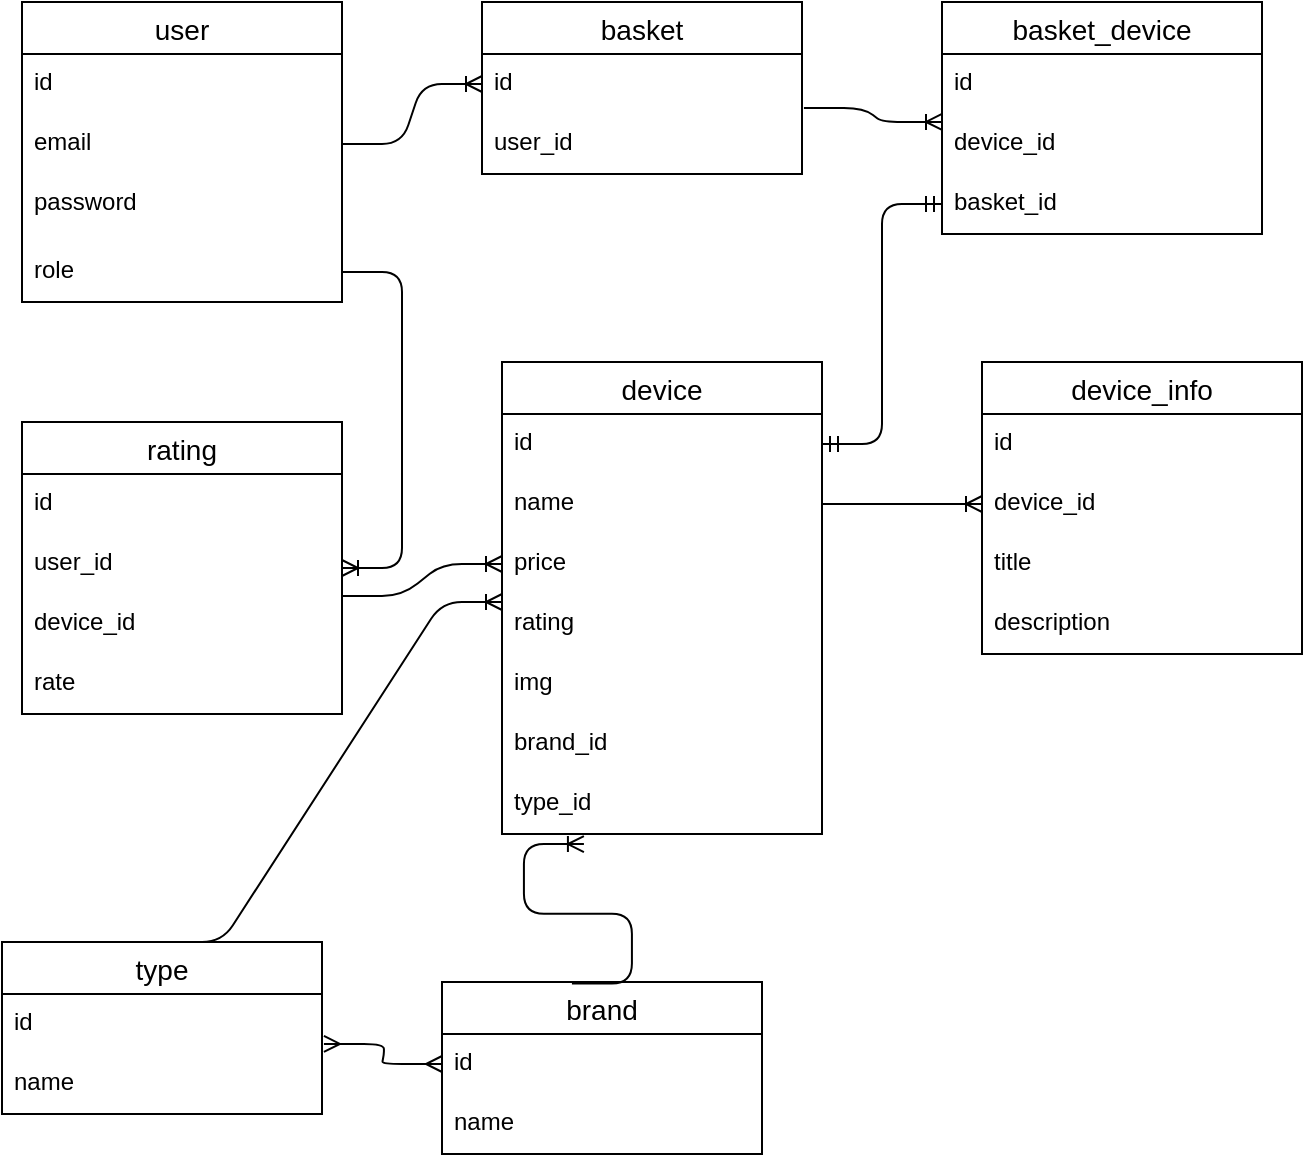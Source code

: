 <mxfile version="14.9.8" type="device"><diagram id="P1sbXZ22125NwqSA-UdI" name="Page-1"><mxGraphModel dx="700" dy="748" grid="1" gridSize="10" guides="1" tooltips="1" connect="1" arrows="1" fold="1" page="1" pageScale="1" pageWidth="827" pageHeight="1169" math="0" shadow="0"><root><mxCell id="0"/><mxCell id="1" parent="0"/><mxCell id="i49pS4ASvGrFU92-JNss-1" value="user" style="swimlane;fontStyle=0;childLayout=stackLayout;horizontal=1;startSize=26;horizontalStack=0;resizeParent=1;resizeParentMax=0;resizeLast=0;collapsible=1;marginBottom=0;align=center;fontSize=14;" vertex="1" parent="1"><mxGeometry x="40" y="330" width="160" height="150" as="geometry"><mxRectangle x="160" y="330" width="60" height="26" as="alternateBounds"/></mxGeometry></mxCell><mxCell id="i49pS4ASvGrFU92-JNss-2" value="id" style="text;strokeColor=none;fillColor=none;spacingLeft=4;spacingRight=4;overflow=hidden;rotatable=0;points=[[0,0.5],[1,0.5]];portConstraint=eastwest;fontSize=12;" vertex="1" parent="i49pS4ASvGrFU92-JNss-1"><mxGeometry y="26" width="160" height="30" as="geometry"/></mxCell><mxCell id="i49pS4ASvGrFU92-JNss-3" value="email" style="text;strokeColor=none;fillColor=none;spacingLeft=4;spacingRight=4;overflow=hidden;rotatable=0;points=[[0,0.5],[1,0.5]];portConstraint=eastwest;fontSize=12;" vertex="1" parent="i49pS4ASvGrFU92-JNss-1"><mxGeometry y="56" width="160" height="30" as="geometry"/></mxCell><mxCell id="i49pS4ASvGrFU92-JNss-4" value="password" style="text;strokeColor=none;fillColor=none;spacingLeft=4;spacingRight=4;overflow=hidden;rotatable=0;points=[[0,0.5],[1,0.5]];portConstraint=eastwest;fontSize=12;" vertex="1" parent="i49pS4ASvGrFU92-JNss-1"><mxGeometry y="86" width="160" height="34" as="geometry"/></mxCell><mxCell id="i49pS4ASvGrFU92-JNss-14" value="role" style="text;strokeColor=none;fillColor=none;spacingLeft=4;spacingRight=4;overflow=hidden;rotatable=0;points=[[0,0.5],[1,0.5]];portConstraint=eastwest;fontSize=12;" vertex="1" parent="i49pS4ASvGrFU92-JNss-1"><mxGeometry y="120" width="160" height="30" as="geometry"/></mxCell><mxCell id="i49pS4ASvGrFU92-JNss-16" value="basket" style="swimlane;fontStyle=0;childLayout=stackLayout;horizontal=1;startSize=26;horizontalStack=0;resizeParent=1;resizeParentMax=0;resizeLast=0;collapsible=1;marginBottom=0;align=center;fontSize=14;" vertex="1" parent="1"><mxGeometry x="270" y="330" width="160" height="86" as="geometry"><mxRectangle x="160" y="330" width="60" height="26" as="alternateBounds"/></mxGeometry></mxCell><mxCell id="i49pS4ASvGrFU92-JNss-17" value="id" style="text;strokeColor=none;fillColor=none;spacingLeft=4;spacingRight=4;overflow=hidden;rotatable=0;points=[[0,0.5],[1,0.5]];portConstraint=eastwest;fontSize=12;" vertex="1" parent="i49pS4ASvGrFU92-JNss-16"><mxGeometry y="26" width="160" height="30" as="geometry"/></mxCell><mxCell id="i49pS4ASvGrFU92-JNss-18" value="user_id" style="text;strokeColor=none;fillColor=none;spacingLeft=4;spacingRight=4;overflow=hidden;rotatable=0;points=[[0,0.5],[1,0.5]];portConstraint=eastwest;fontSize=12;" vertex="1" parent="i49pS4ASvGrFU92-JNss-16"><mxGeometry y="56" width="160" height="30" as="geometry"/></mxCell><mxCell id="i49pS4ASvGrFU92-JNss-24" value="device" style="swimlane;fontStyle=0;childLayout=stackLayout;horizontal=1;startSize=26;horizontalStack=0;resizeParent=1;resizeParentMax=0;resizeLast=0;collapsible=1;marginBottom=0;align=center;fontSize=14;" vertex="1" parent="1"><mxGeometry x="280" y="510" width="160" height="236" as="geometry"><mxRectangle x="160" y="330" width="60" height="26" as="alternateBounds"/></mxGeometry></mxCell><mxCell id="i49pS4ASvGrFU92-JNss-25" value="id" style="text;strokeColor=none;fillColor=none;spacingLeft=4;spacingRight=4;overflow=hidden;rotatable=0;points=[[0,0.5],[1,0.5]];portConstraint=eastwest;fontSize=12;" vertex="1" parent="i49pS4ASvGrFU92-JNss-24"><mxGeometry y="26" width="160" height="30" as="geometry"/></mxCell><mxCell id="i49pS4ASvGrFU92-JNss-30" value="name" style="text;strokeColor=none;fillColor=none;spacingLeft=4;spacingRight=4;overflow=hidden;rotatable=0;points=[[0,0.5],[1,0.5]];portConstraint=eastwest;fontSize=12;" vertex="1" parent="i49pS4ASvGrFU92-JNss-24"><mxGeometry y="56" width="160" height="30" as="geometry"/></mxCell><mxCell id="i49pS4ASvGrFU92-JNss-31" value="price" style="text;strokeColor=none;fillColor=none;spacingLeft=4;spacingRight=4;overflow=hidden;rotatable=0;points=[[0,0.5],[1,0.5]];portConstraint=eastwest;fontSize=12;" vertex="1" parent="i49pS4ASvGrFU92-JNss-24"><mxGeometry y="86" width="160" height="30" as="geometry"/></mxCell><mxCell id="i49pS4ASvGrFU92-JNss-32" value="rating" style="text;strokeColor=none;fillColor=none;spacingLeft=4;spacingRight=4;overflow=hidden;rotatable=0;points=[[0,0.5],[1,0.5]];portConstraint=eastwest;fontSize=12;" vertex="1" parent="i49pS4ASvGrFU92-JNss-24"><mxGeometry y="116" width="160" height="30" as="geometry"/></mxCell><mxCell id="i49pS4ASvGrFU92-JNss-33" value="img" style="text;strokeColor=none;fillColor=none;spacingLeft=4;spacingRight=4;overflow=hidden;rotatable=0;points=[[0,0.5],[1,0.5]];portConstraint=eastwest;fontSize=12;" vertex="1" parent="i49pS4ASvGrFU92-JNss-24"><mxGeometry y="146" width="160" height="30" as="geometry"/></mxCell><mxCell id="i49pS4ASvGrFU92-JNss-34" value="brand_id" style="text;strokeColor=none;fillColor=none;spacingLeft=4;spacingRight=4;overflow=hidden;rotatable=0;points=[[0,0.5],[1,0.5]];portConstraint=eastwest;fontSize=12;" vertex="1" parent="i49pS4ASvGrFU92-JNss-24"><mxGeometry y="176" width="160" height="30" as="geometry"/></mxCell><mxCell id="i49pS4ASvGrFU92-JNss-26" value="type_id" style="text;strokeColor=none;fillColor=none;spacingLeft=4;spacingRight=4;overflow=hidden;rotatable=0;points=[[0,0.5],[1,0.5]];portConstraint=eastwest;fontSize=12;" vertex="1" parent="i49pS4ASvGrFU92-JNss-24"><mxGeometry y="206" width="160" height="30" as="geometry"/></mxCell><mxCell id="i49pS4ASvGrFU92-JNss-35" value="type" style="swimlane;fontStyle=0;childLayout=stackLayout;horizontal=1;startSize=26;horizontalStack=0;resizeParent=1;resizeParentMax=0;resizeLast=0;collapsible=1;marginBottom=0;align=center;fontSize=14;" vertex="1" parent="1"><mxGeometry x="30" y="800" width="160" height="86" as="geometry"><mxRectangle x="160" y="330" width="60" height="26" as="alternateBounds"/></mxGeometry></mxCell><mxCell id="i49pS4ASvGrFU92-JNss-36" value="id" style="text;strokeColor=none;fillColor=none;spacingLeft=4;spacingRight=4;overflow=hidden;rotatable=0;points=[[0,0.5],[1,0.5]];portConstraint=eastwest;fontSize=12;" vertex="1" parent="i49pS4ASvGrFU92-JNss-35"><mxGeometry y="26" width="160" height="30" as="geometry"/></mxCell><mxCell id="i49pS4ASvGrFU92-JNss-41" value="name" style="text;strokeColor=none;fillColor=none;spacingLeft=4;spacingRight=4;overflow=hidden;rotatable=0;points=[[0,0.5],[1,0.5]];portConstraint=eastwest;fontSize=12;" vertex="1" parent="i49pS4ASvGrFU92-JNss-35"><mxGeometry y="56" width="160" height="30" as="geometry"/></mxCell><mxCell id="i49pS4ASvGrFU92-JNss-42" value="brand" style="swimlane;fontStyle=0;childLayout=stackLayout;horizontal=1;startSize=26;horizontalStack=0;resizeParent=1;resizeParentMax=0;resizeLast=0;collapsible=1;marginBottom=0;align=center;fontSize=14;" vertex="1" parent="1"><mxGeometry x="250" y="820" width="160" height="86" as="geometry"><mxRectangle x="160" y="330" width="60" height="26" as="alternateBounds"/></mxGeometry></mxCell><mxCell id="i49pS4ASvGrFU92-JNss-43" value="id" style="text;strokeColor=none;fillColor=none;spacingLeft=4;spacingRight=4;overflow=hidden;rotatable=0;points=[[0,0.5],[1,0.5]];portConstraint=eastwest;fontSize=12;" vertex="1" parent="i49pS4ASvGrFU92-JNss-42"><mxGeometry y="26" width="160" height="30" as="geometry"/></mxCell><mxCell id="i49pS4ASvGrFU92-JNss-44" value="name" style="text;strokeColor=none;fillColor=none;spacingLeft=4;spacingRight=4;overflow=hidden;rotatable=0;points=[[0,0.5],[1,0.5]];portConstraint=eastwest;fontSize=12;" vertex="1" parent="i49pS4ASvGrFU92-JNss-42"><mxGeometry y="56" width="160" height="30" as="geometry"/></mxCell><mxCell id="i49pS4ASvGrFU92-JNss-46" value="" style="edgeStyle=entityRelationEdgeStyle;fontSize=12;html=1;endArrow=ERoneToMany;exitX=1;exitY=0.5;exitDx=0;exitDy=0;entryX=0;entryY=0.5;entryDx=0;entryDy=0;" edge="1" parent="1" source="i49pS4ASvGrFU92-JNss-3" target="i49pS4ASvGrFU92-JNss-17"><mxGeometry width="100" height="100" relative="1" as="geometry"><mxPoint x="220" y="460" as="sourcePoint"/><mxPoint x="320" y="360" as="targetPoint"/></mxGeometry></mxCell><mxCell id="i49pS4ASvGrFU92-JNss-47" value="" style="edgeStyle=entityRelationEdgeStyle;fontSize=12;html=1;endArrow=ERoneToMany;exitX=0.5;exitY=0;exitDx=0;exitDy=0;" edge="1" parent="1" source="i49pS4ASvGrFU92-JNss-35"><mxGeometry width="100" height="100" relative="1" as="geometry"><mxPoint x="180" y="730" as="sourcePoint"/><mxPoint x="280" y="630" as="targetPoint"/></mxGeometry></mxCell><mxCell id="i49pS4ASvGrFU92-JNss-48" value="" style="edgeStyle=entityRelationEdgeStyle;fontSize=12;html=1;endArrow=ERoneToMany;exitX=0.406;exitY=0.009;exitDx=0;exitDy=0;exitPerimeter=0;entryX=0.256;entryY=1.167;entryDx=0;entryDy=0;entryPerimeter=0;" edge="1" parent="1" source="i49pS4ASvGrFU92-JNss-42" target="i49pS4ASvGrFU92-JNss-26"><mxGeometry width="100" height="100" relative="1" as="geometry"><mxPoint x="220" y="760" as="sourcePoint"/><mxPoint x="320" y="660" as="targetPoint"/></mxGeometry></mxCell><mxCell id="i49pS4ASvGrFU92-JNss-50" value="" style="edgeStyle=entityRelationEdgeStyle;fontSize=12;html=1;endArrow=ERmany;startArrow=ERmany;exitX=1.006;exitY=-0.167;exitDx=0;exitDy=0;exitPerimeter=0;entryX=0;entryY=0.5;entryDx=0;entryDy=0;" edge="1" parent="1" source="i49pS4ASvGrFU92-JNss-41" target="i49pS4ASvGrFU92-JNss-43"><mxGeometry width="100" height="100" relative="1" as="geometry"><mxPoint x="180" y="930" as="sourcePoint"/><mxPoint x="280" y="830" as="targetPoint"/></mxGeometry></mxCell><mxCell id="i49pS4ASvGrFU92-JNss-51" value="device_info" style="swimlane;fontStyle=0;childLayout=stackLayout;horizontal=1;startSize=26;horizontalStack=0;resizeParent=1;resizeParentMax=0;resizeLast=0;collapsible=1;marginBottom=0;align=center;fontSize=14;" vertex="1" parent="1"><mxGeometry x="520" y="510" width="160" height="146" as="geometry"/></mxCell><mxCell id="i49pS4ASvGrFU92-JNss-52" value="id" style="text;strokeColor=none;fillColor=none;spacingLeft=4;spacingRight=4;overflow=hidden;rotatable=0;points=[[0,0.5],[1,0.5]];portConstraint=eastwest;fontSize=12;" vertex="1" parent="i49pS4ASvGrFU92-JNss-51"><mxGeometry y="26" width="160" height="30" as="geometry"/></mxCell><mxCell id="i49pS4ASvGrFU92-JNss-53" value="device_id" style="text;strokeColor=none;fillColor=none;spacingLeft=4;spacingRight=4;overflow=hidden;rotatable=0;points=[[0,0.5],[1,0.5]];portConstraint=eastwest;fontSize=12;" vertex="1" parent="i49pS4ASvGrFU92-JNss-51"><mxGeometry y="56" width="160" height="30" as="geometry"/></mxCell><mxCell id="i49pS4ASvGrFU92-JNss-60" value="title" style="text;strokeColor=none;fillColor=none;spacingLeft=4;spacingRight=4;overflow=hidden;rotatable=0;points=[[0,0.5],[1,0.5]];portConstraint=eastwest;fontSize=12;" vertex="1" parent="i49pS4ASvGrFU92-JNss-51"><mxGeometry y="86" width="160" height="30" as="geometry"/></mxCell><mxCell id="i49pS4ASvGrFU92-JNss-54" value="description" style="text;strokeColor=none;fillColor=none;spacingLeft=4;spacingRight=4;overflow=hidden;rotatable=0;points=[[0,0.5],[1,0.5]];portConstraint=eastwest;fontSize=12;" vertex="1" parent="i49pS4ASvGrFU92-JNss-51"><mxGeometry y="116" width="160" height="30" as="geometry"/></mxCell><mxCell id="i49pS4ASvGrFU92-JNss-55" value="" style="edgeStyle=entityRelationEdgeStyle;fontSize=12;html=1;endArrow=ERoneToMany;exitX=1;exitY=0.5;exitDx=0;exitDy=0;entryX=0;entryY=0.5;entryDx=0;entryDy=0;" edge="1" parent="1" source="i49pS4ASvGrFU92-JNss-30" target="i49pS4ASvGrFU92-JNss-53"><mxGeometry width="100" height="100" relative="1" as="geometry"><mxPoint x="450" y="560" as="sourcePoint"/><mxPoint x="550" y="460" as="targetPoint"/></mxGeometry></mxCell><mxCell id="i49pS4ASvGrFU92-JNss-61" value="basket_device" style="swimlane;fontStyle=0;childLayout=stackLayout;horizontal=1;startSize=26;horizontalStack=0;resizeParent=1;resizeParentMax=0;resizeLast=0;collapsible=1;marginBottom=0;align=center;fontSize=14;" vertex="1" parent="1"><mxGeometry x="500" y="330" width="160" height="116" as="geometry"/></mxCell><mxCell id="i49pS4ASvGrFU92-JNss-62" value="id" style="text;strokeColor=none;fillColor=none;spacingLeft=4;spacingRight=4;overflow=hidden;rotatable=0;points=[[0,0.5],[1,0.5]];portConstraint=eastwest;fontSize=12;" vertex="1" parent="i49pS4ASvGrFU92-JNss-61"><mxGeometry y="26" width="160" height="30" as="geometry"/></mxCell><mxCell id="i49pS4ASvGrFU92-JNss-63" value="device_id" style="text;strokeColor=none;fillColor=none;spacingLeft=4;spacingRight=4;overflow=hidden;rotatable=0;points=[[0,0.5],[1,0.5]];portConstraint=eastwest;fontSize=12;" vertex="1" parent="i49pS4ASvGrFU92-JNss-61"><mxGeometry y="56" width="160" height="30" as="geometry"/></mxCell><mxCell id="i49pS4ASvGrFU92-JNss-64" value="basket_id" style="text;strokeColor=none;fillColor=none;spacingLeft=4;spacingRight=4;overflow=hidden;rotatable=0;points=[[0,0.5],[1,0.5]];portConstraint=eastwest;fontSize=12;" vertex="1" parent="i49pS4ASvGrFU92-JNss-61"><mxGeometry y="86" width="160" height="30" as="geometry"/></mxCell><mxCell id="i49pS4ASvGrFU92-JNss-66" value="" style="edgeStyle=entityRelationEdgeStyle;fontSize=12;html=1;endArrow=ERoneToMany;exitX=1.006;exitY=-0.1;exitDx=0;exitDy=0;exitPerimeter=0;entryX=0;entryY=0.133;entryDx=0;entryDy=0;entryPerimeter=0;" edge="1" parent="1" source="i49pS4ASvGrFU92-JNss-18" target="i49pS4ASvGrFU92-JNss-63"><mxGeometry width="100" height="100" relative="1" as="geometry"><mxPoint x="450" y="386" as="sourcePoint"/><mxPoint x="550" y="286" as="targetPoint"/></mxGeometry></mxCell><mxCell id="i49pS4ASvGrFU92-JNss-67" value="" style="edgeStyle=entityRelationEdgeStyle;fontSize=12;html=1;endArrow=ERmandOne;startArrow=ERmandOne;" edge="1" parent="1" source="i49pS4ASvGrFU92-JNss-25" target="i49pS4ASvGrFU92-JNss-64"><mxGeometry width="100" height="100" relative="1" as="geometry"><mxPoint x="300" y="530" as="sourcePoint"/><mxPoint x="400" y="430" as="targetPoint"/></mxGeometry></mxCell><mxCell id="i49pS4ASvGrFU92-JNss-68" value="rating" style="swimlane;fontStyle=0;childLayout=stackLayout;horizontal=1;startSize=26;horizontalStack=0;resizeParent=1;resizeParentMax=0;resizeLast=0;collapsible=1;marginBottom=0;align=center;fontSize=14;" vertex="1" parent="1"><mxGeometry x="40" y="540" width="160" height="146" as="geometry"/></mxCell><mxCell id="i49pS4ASvGrFU92-JNss-69" value="id" style="text;strokeColor=none;fillColor=none;spacingLeft=4;spacingRight=4;overflow=hidden;rotatable=0;points=[[0,0.5],[1,0.5]];portConstraint=eastwest;fontSize=12;" vertex="1" parent="i49pS4ASvGrFU92-JNss-68"><mxGeometry y="26" width="160" height="30" as="geometry"/></mxCell><mxCell id="i49pS4ASvGrFU92-JNss-70" value="user_id" style="text;strokeColor=none;fillColor=none;spacingLeft=4;spacingRight=4;overflow=hidden;rotatable=0;points=[[0,0.5],[1,0.5]];portConstraint=eastwest;fontSize=12;" vertex="1" parent="i49pS4ASvGrFU92-JNss-68"><mxGeometry y="56" width="160" height="30" as="geometry"/></mxCell><mxCell id="i49pS4ASvGrFU92-JNss-72" value="device_id" style="text;strokeColor=none;fillColor=none;spacingLeft=4;spacingRight=4;overflow=hidden;rotatable=0;points=[[0,0.5],[1,0.5]];portConstraint=eastwest;fontSize=12;" vertex="1" parent="i49pS4ASvGrFU92-JNss-68"><mxGeometry y="86" width="160" height="30" as="geometry"/></mxCell><mxCell id="i49pS4ASvGrFU92-JNss-71" value="rate" style="text;strokeColor=none;fillColor=none;spacingLeft=4;spacingRight=4;overflow=hidden;rotatable=0;points=[[0,0.5],[1,0.5]];portConstraint=eastwest;fontSize=12;" vertex="1" parent="i49pS4ASvGrFU92-JNss-68"><mxGeometry y="116" width="160" height="30" as="geometry"/></mxCell><mxCell id="i49pS4ASvGrFU92-JNss-73" value="" style="edgeStyle=entityRelationEdgeStyle;fontSize=12;html=1;endArrow=ERoneToMany;" edge="1" parent="1" source="i49pS4ASvGrFU92-JNss-14" target="i49pS4ASvGrFU92-JNss-68"><mxGeometry width="100" height="100" relative="1" as="geometry"><mxPoint x="300" y="630" as="sourcePoint"/><mxPoint x="400" y="530" as="targetPoint"/></mxGeometry></mxCell><mxCell id="i49pS4ASvGrFU92-JNss-74" value="" style="edgeStyle=entityRelationEdgeStyle;fontSize=12;html=1;endArrow=ERoneToMany;entryX=0;entryY=0.5;entryDx=0;entryDy=0;" edge="1" parent="1" target="i49pS4ASvGrFU92-JNss-31"><mxGeometry width="100" height="100" relative="1" as="geometry"><mxPoint x="200" y="627" as="sourcePoint"/><mxPoint x="270" y="620" as="targetPoint"/></mxGeometry></mxCell></root></mxGraphModel></diagram></mxfile>